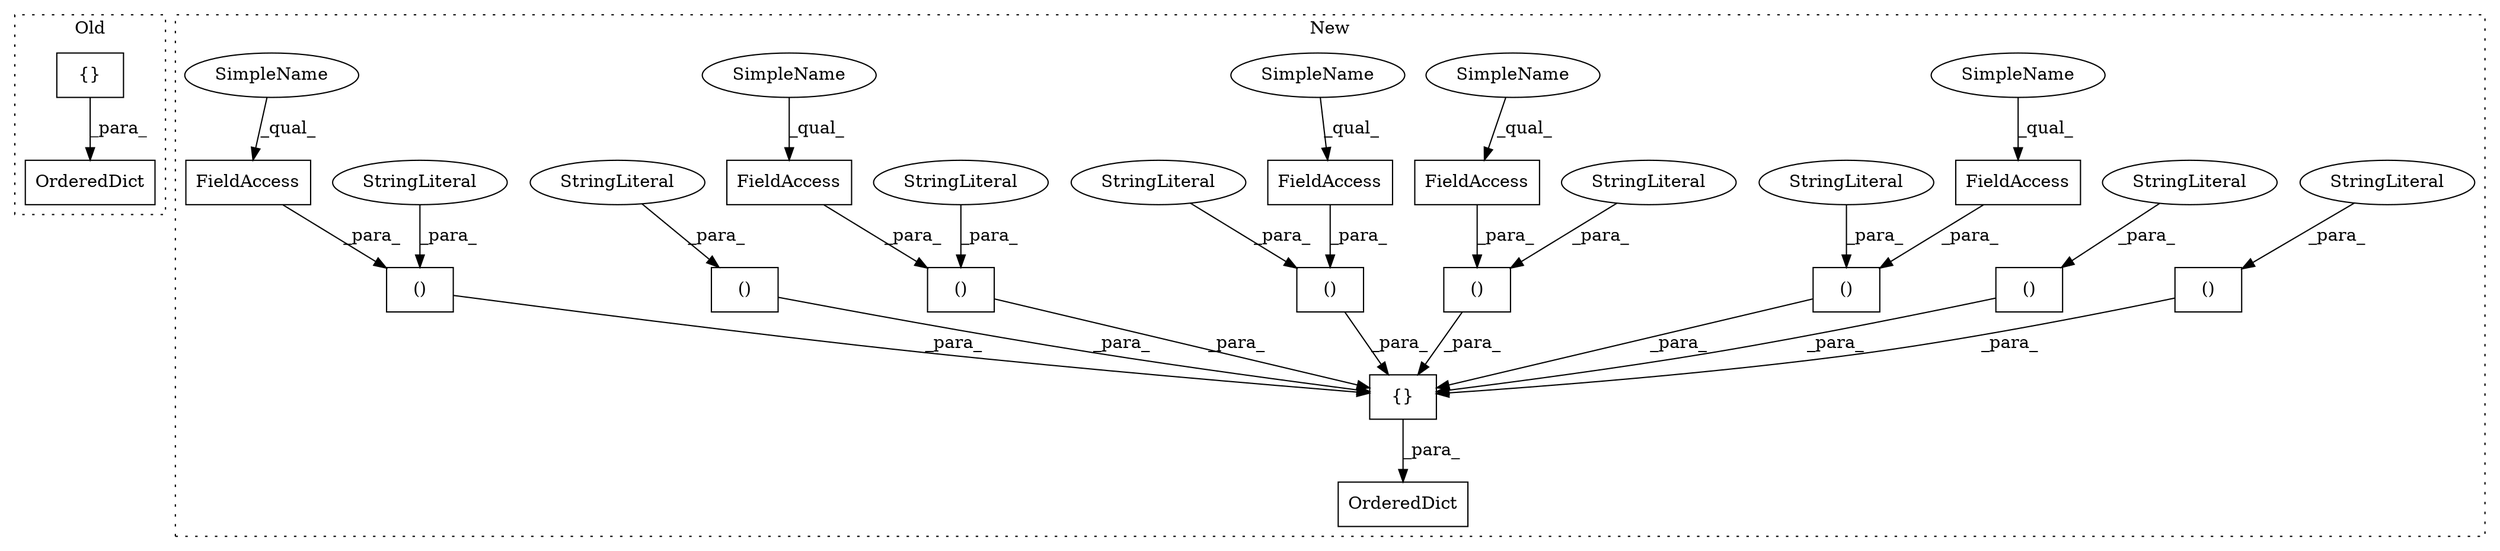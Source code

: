 digraph G {
subgraph cluster0 {
1 [label="OrderedDict" a="32" s="392,2960" l="12,1" shape="box"];
16 [label="{}" a="4" s="413,2958" l="6,2" shape="box"];
label = "Old";
style="dotted";
}
subgraph cluster1 {
2 [label="OrderedDict" a="32" s="392,1751" l="12,1" shape="box"];
3 [label="()" a="106" s="1470" l="92" shape="box"];
4 [label="StringLiteral" a="45" s="1470" l="35" shape="ellipse"];
5 [label="()" a="106" s="1127" l="88" shape="box"];
6 [label="StringLiteral" a="45" s="1127" l="33" shape="ellipse"];
7 [label="{}" a="4" s="413,1749" l="6,2" shape="box"];
8 [label="()" a="106" s="1569" l="180" shape="box"];
9 [label="StringLiteral" a="45" s="1569" l="79" shape="ellipse"];
10 [label="()" a="106" s="931" l="189" shape="box"];
11 [label="StringLiteral" a="45" s="931" l="83" shape="ellipse"];
12 [label="()" a="106" s="823" l="101" shape="box"];
13 [label="StringLiteral" a="45" s="823" l="39" shape="ellipse"];
14 [label="FieldAccess" a="22" s="1173" l="42" shape="box"];
15 [label="()" a="106" s="1222" l="100" shape="box"];
17 [label="StringLiteral" a="45" s="1222" l="39" shape="ellipse"];
18 [label="()" a="106" s="1329" l="134" shape="box"];
19 [label="StringLiteral" a="45" s="1329" l="56" shape="ellipse"];
20 [label="()" a="106" s="535" l="143" shape="box"];
21 [label="FieldAccess" a="22" s="1518" l="44" shape="box"];
22 [label="FieldAccess" a="22" s="1661" l="88" shape="box"];
23 [label="FieldAccess" a="22" s="1398" l="65" shape="box"];
24 [label="FieldAccess" a="22" s="1274" l="48" shape="box"];
25 [label="StringLiteral" a="45" s="535" l="60" shape="ellipse"];
26 [label="SimpleName" a="42" s="1274" l="10" shape="ellipse"];
27 [label="SimpleName" a="42" s="1518" l="10" shape="ellipse"];
28 [label="SimpleName" a="42" s="1661" l="10" shape="ellipse"];
29 [label="SimpleName" a="42" s="1398" l="10" shape="ellipse"];
30 [label="SimpleName" a="42" s="1173" l="10" shape="ellipse"];
label = "New";
style="dotted";
}
3 -> 7 [label="_para_"];
4 -> 3 [label="_para_"];
5 -> 7 [label="_para_"];
6 -> 5 [label="_para_"];
7 -> 2 [label="_para_"];
8 -> 7 [label="_para_"];
9 -> 8 [label="_para_"];
10 -> 7 [label="_para_"];
11 -> 10 [label="_para_"];
12 -> 7 [label="_para_"];
13 -> 12 [label="_para_"];
14 -> 5 [label="_para_"];
15 -> 7 [label="_para_"];
16 -> 1 [label="_para_"];
17 -> 15 [label="_para_"];
18 -> 7 [label="_para_"];
19 -> 18 [label="_para_"];
20 -> 7 [label="_para_"];
21 -> 3 [label="_para_"];
22 -> 8 [label="_para_"];
23 -> 18 [label="_para_"];
24 -> 15 [label="_para_"];
25 -> 20 [label="_para_"];
26 -> 24 [label="_qual_"];
27 -> 21 [label="_qual_"];
28 -> 22 [label="_qual_"];
29 -> 23 [label="_qual_"];
30 -> 14 [label="_qual_"];
}